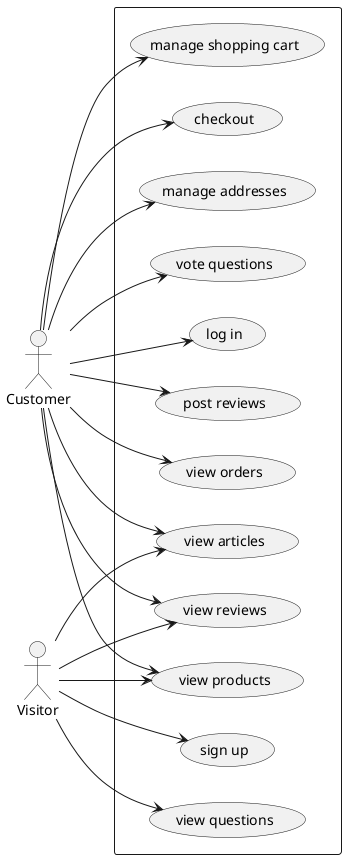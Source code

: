@startuml

left to right direction

"Customer" as Customer
"Visitor" as Visitor

rectangle {
Customer --> (log in)
Customer --> (view products)
Customer --> (view articles)
Customer --> (post reviews)
Customer --> (view orders)
Customer --> (manage shopping cart)
Customer --> (checkout)
Customer --> (manage addresses)
Customer --> (vote questions)
Customer --> (view reviews)

Visitor --> (sign up)
Visitor --> (view products)
Visitor --> (view articles)
Visitor --> (view reviews)
Visitor --> (view questions)
}

@enduml

